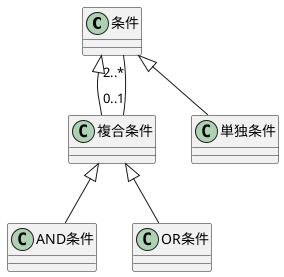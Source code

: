 @startuml

class 条件
class 複合条件
class 単独条件
class AND条件
class OR条件

条件 <|-- 複合条件
条件 <|-- 単独条件
複合条件 <|-- AND条件
複合条件 <|-- OR条件

複合条件 "0..1"--"2..*" 条件

@enduml
